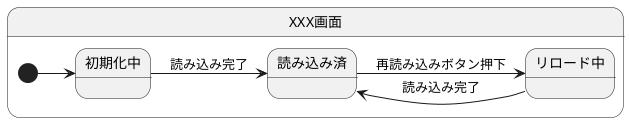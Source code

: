 @startuml
left to right direction

state XXX画面 {
    [*] -down-> 初期化中
    初期化中 -down-> 読み込み済 : 読み込み完了
    読み込み済 -down-> リロード中 : 再読み込みボタン押下
    リロード中 -down-> 読み込み済 : 読み込み完了
}

@enduml